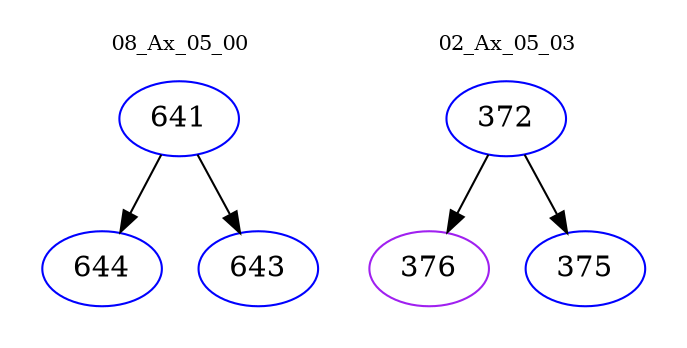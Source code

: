 digraph{
subgraph cluster_0 {
color = white
label = "08_Ax_05_00";
fontsize=10;
T0_641 [label="641", color="blue"]
T0_641 -> T0_644 [color="black"]
T0_644 [label="644", color="blue"]
T0_641 -> T0_643 [color="black"]
T0_643 [label="643", color="blue"]
}
subgraph cluster_1 {
color = white
label = "02_Ax_05_03";
fontsize=10;
T1_372 [label="372", color="blue"]
T1_372 -> T1_376 [color="black"]
T1_376 [label="376", color="purple"]
T1_372 -> T1_375 [color="black"]
T1_375 [label="375", color="blue"]
}
}
